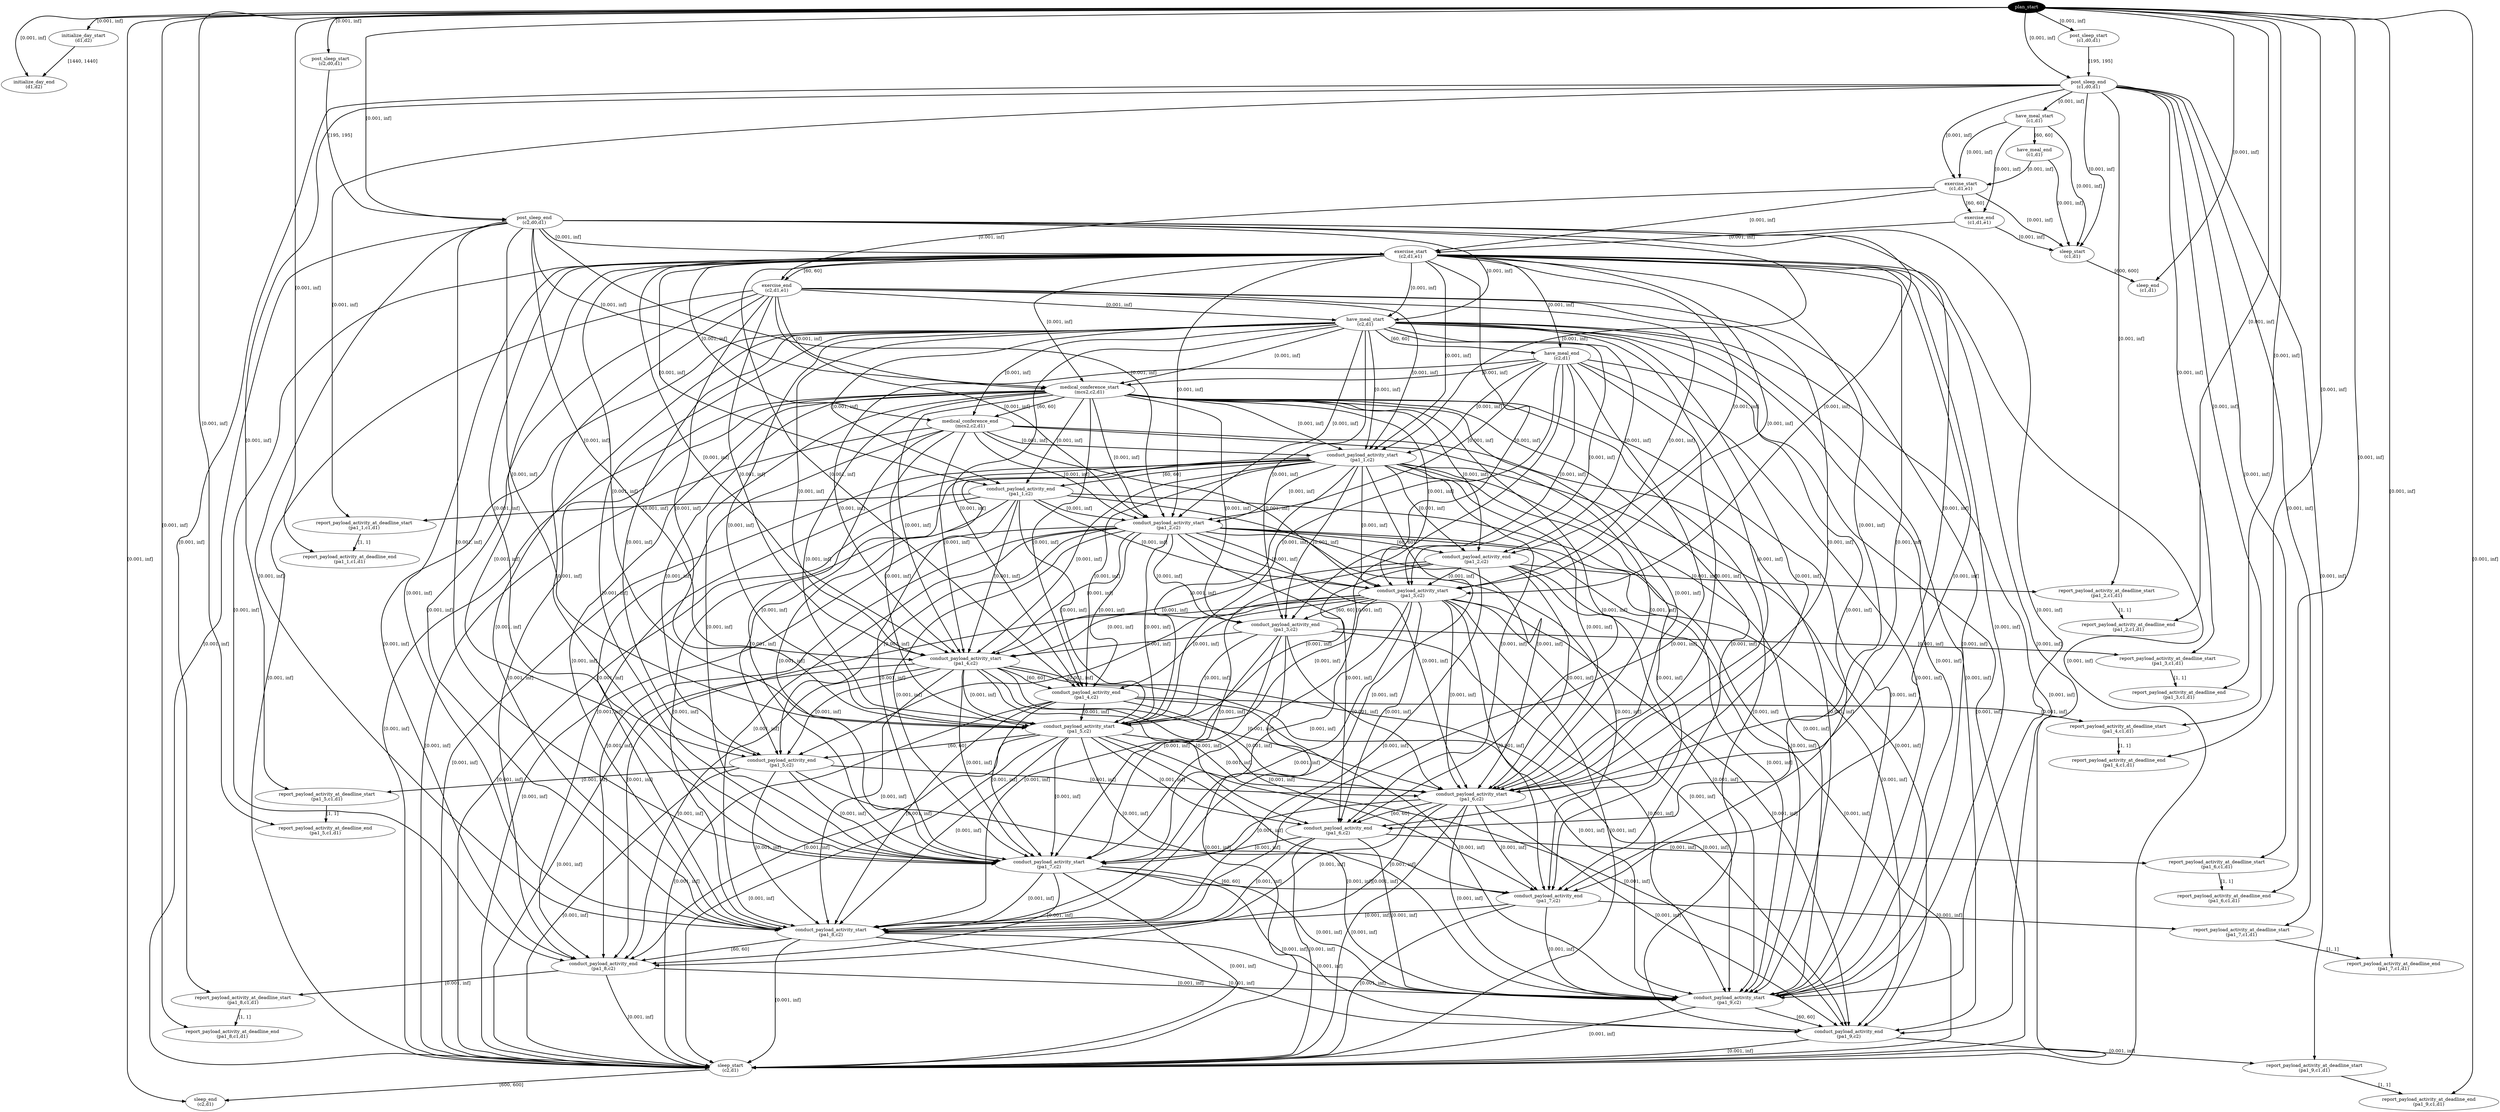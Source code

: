 digraph plan {
0[ label="plan_start",style=filled,fillcolor=black,fontcolor=white];
1[ label="initialize_day_start
(d1,d2)"];
2[ label="initialize_day_end
(d1,d2)"];
3[ label="post_sleep_start
(c1,d0,d1)"];
4[ label="post_sleep_end
(c1,d0,d1)"];
5[ label="post_sleep_start
(c2,d0,d1)"];
6[ label="post_sleep_end
(c2,d0,d1)"];
7[ label="have_meal_start
(c1,d1)"];
8[ label="have_meal_end
(c1,d1)"];
9[ label="exercise_start
(c1,d1,e1)"];
10[ label="exercise_end
(c1,d1,e1)"];
11[ label="sleep_start
(c1,d1)"];
12[ label="sleep_end
(c1,d1)"];
13[ label="exercise_start
(c2,d1,e1)"];
14[ label="exercise_end
(c2,d1,e1)"];
15[ label="have_meal_start
(c2,d1)"];
16[ label="have_meal_end
(c2,d1)"];
17[ label="medical_conference_start
(mcs2,c2,d1)"];
18[ label="medical_conference_end
(mcs2,c2,d1)"];
19[ label="conduct_payload_activity_start
(pa1_1,c2)"];
20[ label="conduct_payload_activity_end
(pa1_1,c2)"];
21[ label="conduct_payload_activity_start
(pa1_2,c2)"];
22[ label="conduct_payload_activity_end
(pa1_2,c2)"];
23[ label="report_payload_activity_at_deadline_start
(pa1_1,c1,d1)"];
24[ label="report_payload_activity_at_deadline_end
(pa1_1,c1,d1)"];
25[ label="conduct_payload_activity_start
(pa1_3,c2)"];
26[ label="conduct_payload_activity_end
(pa1_3,c2)"];
27[ label="report_payload_activity_at_deadline_start
(pa1_2,c1,d1)"];
28[ label="report_payload_activity_at_deadline_end
(pa1_2,c1,d1)"];
29[ label="conduct_payload_activity_start
(pa1_4,c2)"];
30[ label="conduct_payload_activity_end
(pa1_4,c2)"];
31[ label="report_payload_activity_at_deadline_start
(pa1_3,c1,d1)"];
32[ label="report_payload_activity_at_deadline_end
(pa1_3,c1,d1)"];
33[ label="conduct_payload_activity_start
(pa1_5,c2)"];
34[ label="conduct_payload_activity_end
(pa1_5,c2)"];
35[ label="report_payload_activity_at_deadline_start
(pa1_4,c1,d1)"];
36[ label="report_payload_activity_at_deadline_end
(pa1_4,c1,d1)"];
37[ label="conduct_payload_activity_start
(pa1_6,c2)"];
38[ label="conduct_payload_activity_end
(pa1_6,c2)"];
39[ label="report_payload_activity_at_deadline_start
(pa1_5,c1,d1)"];
40[ label="report_payload_activity_at_deadline_end
(pa1_5,c1,d1)"];
41[ label="conduct_payload_activity_start
(pa1_7,c2)"];
42[ label="conduct_payload_activity_end
(pa1_7,c2)"];
43[ label="report_payload_activity_at_deadline_start
(pa1_6,c1,d1)"];
44[ label="report_payload_activity_at_deadline_end
(pa1_6,c1,d1)"];
45[ label="conduct_payload_activity_start
(pa1_8,c2)"];
46[ label="conduct_payload_activity_end
(pa1_8,c2)"];
47[ label="report_payload_activity_at_deadline_start
(pa1_7,c1,d1)"];
48[ label="report_payload_activity_at_deadline_end
(pa1_7,c1,d1)"];
49[ label="conduct_payload_activity_start
(pa1_9,c2)"];
50[ label="conduct_payload_activity_end
(pa1_9,c2)"];
51[ label="report_payload_activity_at_deadline_start
(pa1_8,c1,d1)"];
52[ label="report_payload_activity_at_deadline_end
(pa1_8,c1,d1)"];
53[ label="sleep_start
(c2,d1)"];
54[ label="sleep_end
(c2,d1)"];
55[ label="report_payload_activity_at_deadline_start
(pa1_9,c1,d1)"];
56[ label="report_payload_activity_at_deadline_end
(pa1_9,c1,d1)"];
"0" -> "1" [ label="[0.001, inf]" , penwidth=2, color="black"]
"0" -> "3" [ label="[0.001, inf]" , penwidth=2, color="black"]
"0" -> "5" [ label="[0.001, inf]" , penwidth=2, color="black"]
"3" -> "4" [ label="[195, 195]" , penwidth=2, color="black"]
"0" -> "4" [ label="[0.001, inf]" , penwidth=2, color="black"]
"5" -> "6" [ label="[195, 195]" , penwidth=2, color="black"]
"0" -> "6" [ label="[0.001, inf]" , penwidth=2, color="black"]
"4" -> "7" [ label="[0.001, inf]" , penwidth=2, color="black"]
"7" -> "8" [ label="[60, 60]" , penwidth=2, color="black"]
"8" -> "9" [ label="[0.001, inf]" , penwidth=2, color="black"]
"4" -> "9" [ label="[0.001, inf]" , penwidth=2, color="black"]
"7" -> "9" [ label="[0.001, inf]" , penwidth=2, color="black"]
"9" -> "10" [ label="[60, 60]" , penwidth=2, color="black"]
"7" -> "10" [ label="[0.001, inf]" , penwidth=2, color="black"]
"10" -> "11" [ label="[0.001, inf]" , penwidth=2, color="black"]
"8" -> "11" [ label="[0.001, inf]" , penwidth=2, color="black"]
"4" -> "11" [ label="[0.001, inf]" , penwidth=2, color="black"]
"9" -> "11" [ label="[0.001, inf]" , penwidth=2, color="black"]
"7" -> "11" [ label="[0.001, inf]" , penwidth=2, color="black"]
"6" -> "13" [ label="[0.001, inf]" , penwidth=2, color="black"]
"10" -> "13" [ label="[0.001, inf]" , penwidth=2, color="black"]
"9" -> "13" [ label="[0.001, inf]" , penwidth=2, color="black"]
"13" -> "14" [ label="[60, 60]" , penwidth=2, color="black"]
"9" -> "14" [ label="[0.001, inf]" , penwidth=2, color="black"]
"14" -> "15" [ label="[0.001, inf]" , penwidth=2, color="black"]
"6" -> "15" [ label="[0.001, inf]" , penwidth=2, color="black"]
"13" -> "15" [ label="[0.001, inf]" , penwidth=2, color="black"]
"15" -> "16" [ label="[60, 60]" , penwidth=2, color="black"]
"13" -> "16" [ label="[0.001, inf]" , penwidth=2, color="black"]
"16" -> "17" [ label="[0.001, inf]" , penwidth=2, color="black"]
"6" -> "17" [ label="[0.001, inf]" , penwidth=2, color="black"]
"15" -> "17" [ label="[0.001, inf]" , penwidth=2, color="black"]
"14" -> "17" [ label="[0.001, inf]" , penwidth=2, color="black"]
"13" -> "17" [ label="[0.001, inf]" , penwidth=2, color="black"]
"17" -> "18" [ label="[60, 60]" , penwidth=2, color="black"]
"15" -> "18" [ label="[0.001, inf]" , penwidth=2, color="black"]
"13" -> "18" [ label="[0.001, inf]" , penwidth=2, color="black"]
"18" -> "19" [ label="[0.001, inf]" , penwidth=2, color="black"]
"17" -> "19" [ label="[0.001, inf]" , penwidth=2, color="black"]
"16" -> "19" [ label="[0.001, inf]" , penwidth=2, color="black"]
"15" -> "19" [ label="[0.001, inf]" , penwidth=2, color="black"]
"14" -> "19" [ label="[0.001, inf]" , penwidth=2, color="black"]
"13" -> "19" [ label="[0.001, inf]" , penwidth=2, color="black"]
"6" -> "19" [ label="[0.001, inf]" , penwidth=2, color="black"]
"19" -> "20" [ label="[60, 60]" , penwidth=2, color="black"]
"17" -> "20" [ label="[0.001, inf]" , penwidth=2, color="black"]
"15" -> "20" [ label="[0.001, inf]" , penwidth=2, color="black"]
"13" -> "20" [ label="[0.001, inf]" , penwidth=2, color="black"]
"20" -> "21" [ label="[0.001, inf]" , penwidth=2, color="black"]
"19" -> "21" [ label="[0.001, inf]" , penwidth=2, color="black"]
"18" -> "21" [ label="[0.001, inf]" , penwidth=2, color="black"]
"17" -> "21" [ label="[0.001, inf]" , penwidth=2, color="black"]
"16" -> "21" [ label="[0.001, inf]" , penwidth=2, color="black"]
"15" -> "21" [ label="[0.001, inf]" , penwidth=2, color="black"]
"14" -> "21" [ label="[0.001, inf]" , penwidth=2, color="black"]
"13" -> "21" [ label="[0.001, inf]" , penwidth=2, color="black"]
"6" -> "21" [ label="[0.001, inf]" , penwidth=2, color="black"]
"20" -> "23" [ label="[0.001, inf]" , penwidth=2, color="black"]
"4" -> "23" [ label="[0.001, inf]" , penwidth=2, color="black"]
"23" -> "24" [ label="[1, 1]" , penwidth=2, color="black"]
"0" -> "24" [ label="[0.001, inf]" , penwidth=2, color="black"]
"21" -> "22" [ label="[60, 60]" , penwidth=2, color="black"]
"19" -> "22" [ label="[0.001, inf]" , penwidth=2, color="black"]
"17" -> "22" [ label="[0.001, inf]" , penwidth=2, color="black"]
"15" -> "22" [ label="[0.001, inf]" , penwidth=2, color="black"]
"13" -> "22" [ label="[0.001, inf]" , penwidth=2, color="black"]
"22" -> "25" [ label="[0.001, inf]" , penwidth=2, color="black"]
"21" -> "25" [ label="[0.001, inf]" , penwidth=2, color="black"]
"20" -> "25" [ label="[0.001, inf]" , penwidth=2, color="black"]
"19" -> "25" [ label="[0.001, inf]" , penwidth=2, color="black"]
"18" -> "25" [ label="[0.001, inf]" , penwidth=2, color="black"]
"17" -> "25" [ label="[0.001, inf]" , penwidth=2, color="black"]
"16" -> "25" [ label="[0.001, inf]" , penwidth=2, color="black"]
"15" -> "25" [ label="[0.001, inf]" , penwidth=2, color="black"]
"14" -> "25" [ label="[0.001, inf]" , penwidth=2, color="black"]
"13" -> "25" [ label="[0.001, inf]" , penwidth=2, color="black"]
"6" -> "25" [ label="[0.001, inf]" , penwidth=2, color="black"]
"22" -> "27" [ label="[0.001, inf]" , penwidth=2, color="black"]
"4" -> "27" [ label="[0.001, inf]" , penwidth=2, color="black"]
"27" -> "28" [ label="[1, 1]" , penwidth=2, color="black"]
"0" -> "28" [ label="[0.001, inf]" , penwidth=2, color="black"]
"25" -> "26" [ label="[60, 60]" , penwidth=2, color="black"]
"21" -> "26" [ label="[0.001, inf]" , penwidth=2, color="black"]
"19" -> "26" [ label="[0.001, inf]" , penwidth=2, color="black"]
"17" -> "26" [ label="[0.001, inf]" , penwidth=2, color="black"]
"15" -> "26" [ label="[0.001, inf]" , penwidth=2, color="black"]
"13" -> "26" [ label="[0.001, inf]" , penwidth=2, color="black"]
"26" -> "29" [ label="[0.001, inf]" , penwidth=2, color="black"]
"25" -> "29" [ label="[0.001, inf]" , penwidth=2, color="black"]
"22" -> "29" [ label="[0.001, inf]" , penwidth=2, color="black"]
"21" -> "29" [ label="[0.001, inf]" , penwidth=2, color="black"]
"20" -> "29" [ label="[0.001, inf]" , penwidth=2, color="black"]
"19" -> "29" [ label="[0.001, inf]" , penwidth=2, color="black"]
"18" -> "29" [ label="[0.001, inf]" , penwidth=2, color="black"]
"17" -> "29" [ label="[0.001, inf]" , penwidth=2, color="black"]
"16" -> "29" [ label="[0.001, inf]" , penwidth=2, color="black"]
"15" -> "29" [ label="[0.001, inf]" , penwidth=2, color="black"]
"14" -> "29" [ label="[0.001, inf]" , penwidth=2, color="black"]
"13" -> "29" [ label="[0.001, inf]" , penwidth=2, color="black"]
"6" -> "29" [ label="[0.001, inf]" , penwidth=2, color="black"]
"26" -> "31" [ label="[0.001, inf]" , penwidth=2, color="black"]
"4" -> "31" [ label="[0.001, inf]" , penwidth=2, color="black"]
"31" -> "32" [ label="[1, 1]" , penwidth=2, color="black"]
"0" -> "32" [ label="[0.001, inf]" , penwidth=2, color="black"]
"29" -> "30" [ label="[60, 60]" , penwidth=2, color="black"]
"25" -> "30" [ label="[0.001, inf]" , penwidth=2, color="black"]
"21" -> "30" [ label="[0.001, inf]" , penwidth=2, color="black"]
"19" -> "30" [ label="[0.001, inf]" , penwidth=2, color="black"]
"17" -> "30" [ label="[0.001, inf]" , penwidth=2, color="black"]
"15" -> "30" [ label="[0.001, inf]" , penwidth=2, color="black"]
"13" -> "30" [ label="[0.001, inf]" , penwidth=2, color="black"]
"30" -> "33" [ label="[0.001, inf]" , penwidth=2, color="black"]
"29" -> "33" [ label="[0.001, inf]" , penwidth=2, color="black"]
"26" -> "33" [ label="[0.001, inf]" , penwidth=2, color="black"]
"25" -> "33" [ label="[0.001, inf]" , penwidth=2, color="black"]
"22" -> "33" [ label="[0.001, inf]" , penwidth=2, color="black"]
"21" -> "33" [ label="[0.001, inf]" , penwidth=2, color="black"]
"20" -> "33" [ label="[0.001, inf]" , penwidth=2, color="black"]
"19" -> "33" [ label="[0.001, inf]" , penwidth=2, color="black"]
"18" -> "33" [ label="[0.001, inf]" , penwidth=2, color="black"]
"17" -> "33" [ label="[0.001, inf]" , penwidth=2, color="black"]
"16" -> "33" [ label="[0.001, inf]" , penwidth=2, color="black"]
"15" -> "33" [ label="[0.001, inf]" , penwidth=2, color="black"]
"14" -> "33" [ label="[0.001, inf]" , penwidth=2, color="black"]
"13" -> "33" [ label="[0.001, inf]" , penwidth=2, color="black"]
"6" -> "33" [ label="[0.001, inf]" , penwidth=2, color="black"]
"30" -> "35" [ label="[0.001, inf]" , penwidth=2, color="black"]
"4" -> "35" [ label="[0.001, inf]" , penwidth=2, color="black"]
"35" -> "36" [ label="[1, 1]" , penwidth=2, color="black"]
"0" -> "36" [ label="[0.001, inf]" , penwidth=2, color="black"]
"33" -> "34" [ label="[60, 60]" , penwidth=2, color="black"]
"29" -> "34" [ label="[0.001, inf]" , penwidth=2, color="black"]
"25" -> "34" [ label="[0.001, inf]" , penwidth=2, color="black"]
"21" -> "34" [ label="[0.001, inf]" , penwidth=2, color="black"]
"19" -> "34" [ label="[0.001, inf]" , penwidth=2, color="black"]
"17" -> "34" [ label="[0.001, inf]" , penwidth=2, color="black"]
"15" -> "34" [ label="[0.001, inf]" , penwidth=2, color="black"]
"13" -> "34" [ label="[0.001, inf]" , penwidth=2, color="black"]
"34" -> "37" [ label="[0.001, inf]" , penwidth=2, color="black"]
"33" -> "37" [ label="[0.001, inf]" , penwidth=2, color="black"]
"30" -> "37" [ label="[0.001, inf]" , penwidth=2, color="black"]
"29" -> "37" [ label="[0.001, inf]" , penwidth=2, color="black"]
"26" -> "37" [ label="[0.001, inf]" , penwidth=2, color="black"]
"25" -> "37" [ label="[0.001, inf]" , penwidth=2, color="black"]
"22" -> "37" [ label="[0.001, inf]" , penwidth=2, color="black"]
"21" -> "37" [ label="[0.001, inf]" , penwidth=2, color="black"]
"20" -> "37" [ label="[0.001, inf]" , penwidth=2, color="black"]
"19" -> "37" [ label="[0.001, inf]" , penwidth=2, color="black"]
"18" -> "37" [ label="[0.001, inf]" , penwidth=2, color="black"]
"17" -> "37" [ label="[0.001, inf]" , penwidth=2, color="black"]
"16" -> "37" [ label="[0.001, inf]" , penwidth=2, color="black"]
"15" -> "37" [ label="[0.001, inf]" , penwidth=2, color="black"]
"14" -> "37" [ label="[0.001, inf]" , penwidth=2, color="black"]
"13" -> "37" [ label="[0.001, inf]" , penwidth=2, color="black"]
"6" -> "37" [ label="[0.001, inf]" , penwidth=2, color="black"]
"34" -> "39" [ label="[0.001, inf]" , penwidth=2, color="black"]
"4" -> "39" [ label="[0.001, inf]" , penwidth=2, color="black"]
"39" -> "40" [ label="[1, 1]" , penwidth=2, color="black"]
"0" -> "40" [ label="[0.001, inf]" , penwidth=2, color="black"]
"37" -> "38" [ label="[60, 60]" , penwidth=2, color="black"]
"33" -> "38" [ label="[0.001, inf]" , penwidth=2, color="black"]
"29" -> "38" [ label="[0.001, inf]" , penwidth=2, color="black"]
"25" -> "38" [ label="[0.001, inf]" , penwidth=2, color="black"]
"21" -> "38" [ label="[0.001, inf]" , penwidth=2, color="black"]
"19" -> "38" [ label="[0.001, inf]" , penwidth=2, color="black"]
"17" -> "38" [ label="[0.001, inf]" , penwidth=2, color="black"]
"15" -> "38" [ label="[0.001, inf]" , penwidth=2, color="black"]
"13" -> "38" [ label="[0.001, inf]" , penwidth=2, color="black"]
"38" -> "41" [ label="[0.001, inf]" , penwidth=2, color="black"]
"37" -> "41" [ label="[0.001, inf]" , penwidth=2, color="black"]
"34" -> "41" [ label="[0.001, inf]" , penwidth=2, color="black"]
"33" -> "41" [ label="[0.001, inf]" , penwidth=2, color="black"]
"30" -> "41" [ label="[0.001, inf]" , penwidth=2, color="black"]
"29" -> "41" [ label="[0.001, inf]" , penwidth=2, color="black"]
"26" -> "41" [ label="[0.001, inf]" , penwidth=2, color="black"]
"25" -> "41" [ label="[0.001, inf]" , penwidth=2, color="black"]
"22" -> "41" [ label="[0.001, inf]" , penwidth=2, color="black"]
"21" -> "41" [ label="[0.001, inf]" , penwidth=2, color="black"]
"20" -> "41" [ label="[0.001, inf]" , penwidth=2, color="black"]
"19" -> "41" [ label="[0.001, inf]" , penwidth=2, color="black"]
"18" -> "41" [ label="[0.001, inf]" , penwidth=2, color="black"]
"17" -> "41" [ label="[0.001, inf]" , penwidth=2, color="black"]
"16" -> "41" [ label="[0.001, inf]" , penwidth=2, color="black"]
"15" -> "41" [ label="[0.001, inf]" , penwidth=2, color="black"]
"14" -> "41" [ label="[0.001, inf]" , penwidth=2, color="black"]
"13" -> "41" [ label="[0.001, inf]" , penwidth=2, color="black"]
"6" -> "41" [ label="[0.001, inf]" , penwidth=2, color="black"]
"38" -> "43" [ label="[0.001, inf]" , penwidth=2, color="black"]
"4" -> "43" [ label="[0.001, inf]" , penwidth=2, color="black"]
"43" -> "44" [ label="[1, 1]" , penwidth=2, color="black"]
"0" -> "44" [ label="[0.001, inf]" , penwidth=2, color="black"]
"11" -> "12" [ label="[600, 600]" , penwidth=2, color="black"]
"0" -> "12" [ label="[0.001, inf]" , penwidth=2, color="black"]
"41" -> "42" [ label="[60, 60]" , penwidth=2, color="black"]
"37" -> "42" [ label="[0.001, inf]" , penwidth=2, color="black"]
"33" -> "42" [ label="[0.001, inf]" , penwidth=2, color="black"]
"29" -> "42" [ label="[0.001, inf]" , penwidth=2, color="black"]
"25" -> "42" [ label="[0.001, inf]" , penwidth=2, color="black"]
"21" -> "42" [ label="[0.001, inf]" , penwidth=2, color="black"]
"19" -> "42" [ label="[0.001, inf]" , penwidth=2, color="black"]
"17" -> "42" [ label="[0.001, inf]" , penwidth=2, color="black"]
"15" -> "42" [ label="[0.001, inf]" , penwidth=2, color="black"]
"13" -> "42" [ label="[0.001, inf]" , penwidth=2, color="black"]
"42" -> "45" [ label="[0.001, inf]" , penwidth=2, color="black"]
"41" -> "45" [ label="[0.001, inf]" , penwidth=2, color="black"]
"38" -> "45" [ label="[0.001, inf]" , penwidth=2, color="black"]
"37" -> "45" [ label="[0.001, inf]" , penwidth=2, color="black"]
"34" -> "45" [ label="[0.001, inf]" , penwidth=2, color="black"]
"33" -> "45" [ label="[0.001, inf]" , penwidth=2, color="black"]
"30" -> "45" [ label="[0.001, inf]" , penwidth=2, color="black"]
"29" -> "45" [ label="[0.001, inf]" , penwidth=2, color="black"]
"26" -> "45" [ label="[0.001, inf]" , penwidth=2, color="black"]
"25" -> "45" [ label="[0.001, inf]" , penwidth=2, color="black"]
"22" -> "45" [ label="[0.001, inf]" , penwidth=2, color="black"]
"21" -> "45" [ label="[0.001, inf]" , penwidth=2, color="black"]
"20" -> "45" [ label="[0.001, inf]" , penwidth=2, color="black"]
"19" -> "45" [ label="[0.001, inf]" , penwidth=2, color="black"]
"18" -> "45" [ label="[0.001, inf]" , penwidth=2, color="black"]
"17" -> "45" [ label="[0.001, inf]" , penwidth=2, color="black"]
"16" -> "45" [ label="[0.001, inf]" , penwidth=2, color="black"]
"15" -> "45" [ label="[0.001, inf]" , penwidth=2, color="black"]
"14" -> "45" [ label="[0.001, inf]" , penwidth=2, color="black"]
"13" -> "45" [ label="[0.001, inf]" , penwidth=2, color="black"]
"6" -> "45" [ label="[0.001, inf]" , penwidth=2, color="black"]
"42" -> "47" [ label="[0.001, inf]" , penwidth=2, color="black"]
"4" -> "47" [ label="[0.001, inf]" , penwidth=2, color="black"]
"47" -> "48" [ label="[1, 1]" , penwidth=2, color="black"]
"0" -> "48" [ label="[0.001, inf]" , penwidth=2, color="black"]
"45" -> "46" [ label="[60, 60]" , penwidth=2, color="black"]
"41" -> "46" [ label="[0.001, inf]" , penwidth=2, color="black"]
"37" -> "46" [ label="[0.001, inf]" , penwidth=2, color="black"]
"33" -> "46" [ label="[0.001, inf]" , penwidth=2, color="black"]
"29" -> "46" [ label="[0.001, inf]" , penwidth=2, color="black"]
"25" -> "46" [ label="[0.001, inf]" , penwidth=2, color="black"]
"21" -> "46" [ label="[0.001, inf]" , penwidth=2, color="black"]
"19" -> "46" [ label="[0.001, inf]" , penwidth=2, color="black"]
"17" -> "46" [ label="[0.001, inf]" , penwidth=2, color="black"]
"15" -> "46" [ label="[0.001, inf]" , penwidth=2, color="black"]
"13" -> "46" [ label="[0.001, inf]" , penwidth=2, color="black"]
"46" -> "49" [ label="[0.001, inf]" , penwidth=2, color="black"]
"45" -> "49" [ label="[0.001, inf]" , penwidth=2, color="black"]
"42" -> "49" [ label="[0.001, inf]" , penwidth=2, color="black"]
"41" -> "49" [ label="[0.001, inf]" , penwidth=2, color="black"]
"38" -> "49" [ label="[0.001, inf]" , penwidth=2, color="black"]
"37" -> "49" [ label="[0.001, inf]" , penwidth=2, color="black"]
"34" -> "49" [ label="[0.001, inf]" , penwidth=2, color="black"]
"33" -> "49" [ label="[0.001, inf]" , penwidth=2, color="black"]
"30" -> "49" [ label="[0.001, inf]" , penwidth=2, color="black"]
"29" -> "49" [ label="[0.001, inf]" , penwidth=2, color="black"]
"26" -> "49" [ label="[0.001, inf]" , penwidth=2, color="black"]
"25" -> "49" [ label="[0.001, inf]" , penwidth=2, color="black"]
"22" -> "49" [ label="[0.001, inf]" , penwidth=2, color="black"]
"21" -> "49" [ label="[0.001, inf]" , penwidth=2, color="black"]
"20" -> "49" [ label="[0.001, inf]" , penwidth=2, color="black"]
"19" -> "49" [ label="[0.001, inf]" , penwidth=2, color="black"]
"18" -> "49" [ label="[0.001, inf]" , penwidth=2, color="black"]
"17" -> "49" [ label="[0.001, inf]" , penwidth=2, color="black"]
"16" -> "49" [ label="[0.001, inf]" , penwidth=2, color="black"]
"15" -> "49" [ label="[0.001, inf]" , penwidth=2, color="black"]
"14" -> "49" [ label="[0.001, inf]" , penwidth=2, color="black"]
"13" -> "49" [ label="[0.001, inf]" , penwidth=2, color="black"]
"6" -> "49" [ label="[0.001, inf]" , penwidth=2, color="black"]
"46" -> "51" [ label="[0.001, inf]" , penwidth=2, color="black"]
"4" -> "51" [ label="[0.001, inf]" , penwidth=2, color="black"]
"51" -> "52" [ label="[1, 1]" , penwidth=2, color="black"]
"0" -> "52" [ label="[0.001, inf]" , penwidth=2, color="black"]
"49" -> "50" [ label="[60, 60]" , penwidth=2, color="black"]
"45" -> "50" [ label="[0.001, inf]" , penwidth=2, color="black"]
"41" -> "50" [ label="[0.001, inf]" , penwidth=2, color="black"]
"37" -> "50" [ label="[0.001, inf]" , penwidth=2, color="black"]
"33" -> "50" [ label="[0.001, inf]" , penwidth=2, color="black"]
"29" -> "50" [ label="[0.001, inf]" , penwidth=2, color="black"]
"25" -> "50" [ label="[0.001, inf]" , penwidth=2, color="black"]
"21" -> "50" [ label="[0.001, inf]" , penwidth=2, color="black"]
"19" -> "50" [ label="[0.001, inf]" , penwidth=2, color="black"]
"17" -> "50" [ label="[0.001, inf]" , penwidth=2, color="black"]
"15" -> "50" [ label="[0.001, inf]" , penwidth=2, color="black"]
"13" -> "50" [ label="[0.001, inf]" , penwidth=2, color="black"]
"50" -> "53" [ label="[0.001, inf]" , penwidth=2, color="black"]
"14" -> "53" [ label="[0.001, inf]" , penwidth=2, color="black"]
"16" -> "53" [ label="[0.001, inf]" , penwidth=2, color="black"]
"6" -> "53" [ label="[0.001, inf]" , penwidth=2, color="black"]
"49" -> "53" [ label="[0.001, inf]" , penwidth=2, color="black"]
"46" -> "53" [ label="[0.001, inf]" , penwidth=2, color="black"]
"45" -> "53" [ label="[0.001, inf]" , penwidth=2, color="black"]
"42" -> "53" [ label="[0.001, inf]" , penwidth=2, color="black"]
"41" -> "53" [ label="[0.001, inf]" , penwidth=2, color="black"]
"38" -> "53" [ label="[0.001, inf]" , penwidth=2, color="black"]
"37" -> "53" [ label="[0.001, inf]" , penwidth=2, color="black"]
"34" -> "53" [ label="[0.001, inf]" , penwidth=2, color="black"]
"33" -> "53" [ label="[0.001, inf]" , penwidth=2, color="black"]
"30" -> "53" [ label="[0.001, inf]" , penwidth=2, color="black"]
"29" -> "53" [ label="[0.001, inf]" , penwidth=2, color="black"]
"26" -> "53" [ label="[0.001, inf]" , penwidth=2, color="black"]
"25" -> "53" [ label="[0.001, inf]" , penwidth=2, color="black"]
"22" -> "53" [ label="[0.001, inf]" , penwidth=2, color="black"]
"21" -> "53" [ label="[0.001, inf]" , penwidth=2, color="black"]
"20" -> "53" [ label="[0.001, inf]" , penwidth=2, color="black"]
"19" -> "53" [ label="[0.001, inf]" , penwidth=2, color="black"]
"18" -> "53" [ label="[0.001, inf]" , penwidth=2, color="black"]
"17" -> "53" [ label="[0.001, inf]" , penwidth=2, color="black"]
"15" -> "53" [ label="[0.001, inf]" , penwidth=2, color="black"]
"13" -> "53" [ label="[0.001, inf]" , penwidth=2, color="black"]
"50" -> "55" [ label="[0.001, inf]" , penwidth=2, color="black"]
"4" -> "55" [ label="[0.001, inf]" , penwidth=2, color="black"]
"55" -> "56" [ label="[1, 1]" , penwidth=2, color="black"]
"0" -> "56" [ label="[0.001, inf]" , penwidth=2, color="black"]
"1" -> "2" [ label="[1440, 1440]" , penwidth=2, color="black"]
"0" -> "2" [ label="[0.001, inf]" , penwidth=2, color="black"]
"53" -> "54" [ label="[600, 600]" , penwidth=2, color="black"]
"0" -> "54" [ label="[0.001, inf]" , penwidth=2, color="black"]
}

